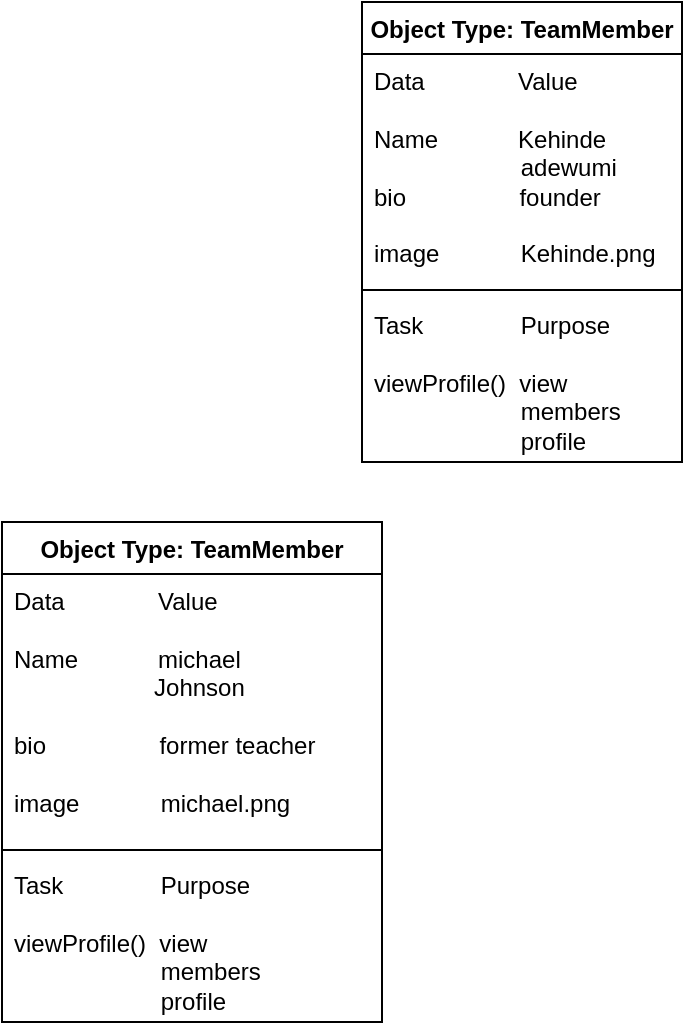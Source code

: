 <mxfile version="26.0.14">
  <diagram name="Page-1" id="QfGHe44pwrQFZm1BWBQ0">
    <mxGraphModel dx="594" dy="1624" grid="1" gridSize="10" guides="1" tooltips="1" connect="1" arrows="1" fold="1" page="1" pageScale="1" pageWidth="850" pageHeight="1100" math="0" shadow="0">
      <root>
        <mxCell id="0" />
        <mxCell id="1" parent="0" />
        <mxCell id="OoY4fDQstjaH6nEGvd8q-1" value="Object Type: TeamMember" style="swimlane;fontStyle=1;align=center;verticalAlign=top;childLayout=stackLayout;horizontal=1;startSize=26;horizontalStack=0;resizeParent=1;resizeParentMax=0;resizeLast=0;collapsible=1;marginBottom=0;whiteSpace=wrap;html=1;" vertex="1" parent="1">
          <mxGeometry x="280" y="90" width="160" height="230" as="geometry" />
        </mxCell>
        <mxCell id="OoY4fDQstjaH6nEGvd8q-2" value="Data&amp;nbsp; &amp;nbsp; &amp;nbsp; &amp;nbsp; &amp;nbsp; &amp;nbsp; &amp;nbsp; Value&lt;div&gt;&lt;br&gt;&lt;div&gt;Name&amp;nbsp; &amp;nbsp; &amp;nbsp; &amp;nbsp; &amp;nbsp; &amp;nbsp; Kehinde &lt;span style=&quot;white-space: pre;&quot;&gt;&#x9;&lt;/span&gt;&lt;span style=&quot;white-space: pre;&quot;&gt;&#x9;&lt;/span&gt;&amp;nbsp; &amp;nbsp; &amp;nbsp; adewumi&lt;/div&gt;&lt;div&gt;bio&amp;nbsp; &amp;nbsp; &amp;nbsp; &amp;nbsp; &amp;nbsp; &amp;nbsp; &amp;nbsp; &amp;nbsp; &amp;nbsp;founder&lt;/div&gt;&lt;div&gt;&lt;br&gt;&lt;/div&gt;&lt;div&gt;image&lt;span style=&quot;white-space: pre;&quot;&gt;&#x9;&lt;/span&gt;&amp;nbsp; &amp;nbsp; &amp;nbsp; Kehinde.png&lt;/div&gt;&lt;/div&gt;" style="text;strokeColor=none;fillColor=none;align=left;verticalAlign=top;spacingLeft=4;spacingRight=4;overflow=hidden;rotatable=0;points=[[0,0.5],[1,0.5]];portConstraint=eastwest;whiteSpace=wrap;html=1;" vertex="1" parent="OoY4fDQstjaH6nEGvd8q-1">
          <mxGeometry y="26" width="160" height="114" as="geometry" />
        </mxCell>
        <mxCell id="OoY4fDQstjaH6nEGvd8q-3" value="" style="line;strokeWidth=1;fillColor=none;align=left;verticalAlign=middle;spacingTop=-1;spacingLeft=3;spacingRight=3;rotatable=0;labelPosition=right;points=[];portConstraint=eastwest;strokeColor=inherit;" vertex="1" parent="OoY4fDQstjaH6nEGvd8q-1">
          <mxGeometry y="140" width="160" height="8" as="geometry" />
        </mxCell>
        <mxCell id="OoY4fDQstjaH6nEGvd8q-4" value="Task&amp;nbsp;&lt;span style=&quot;white-space: pre;&quot;&gt;&#x9;&lt;/span&gt;&amp;nbsp; &amp;nbsp; &amp;nbsp; Purpose&lt;div&gt;&lt;br&gt;&lt;div&gt;viewProfile()&amp;nbsp; view &lt;span style=&quot;white-space: pre;&quot;&gt;&#x9;&lt;/span&gt;&lt;span style=&quot;white-space: pre;&quot;&gt;&#x9;&lt;/span&gt;&amp;nbsp; &amp;nbsp; &amp;nbsp; &amp;nbsp; &amp;nbsp; &amp;nbsp; &amp;nbsp; &amp;nbsp; &amp;nbsp; &amp;nbsp; &amp;nbsp; &amp;nbsp; &amp;nbsp; members &lt;span style=&quot;white-space: pre;&quot;&gt;&#x9;&lt;/span&gt;&lt;span style=&quot;white-space: pre;&quot;&gt;&#x9;&lt;/span&gt;&amp;nbsp; &amp;nbsp; &amp;nbsp; profile&lt;/div&gt;&lt;/div&gt;" style="text;strokeColor=none;fillColor=none;align=left;verticalAlign=top;spacingLeft=4;spacingRight=4;overflow=hidden;rotatable=0;points=[[0,0.5],[1,0.5]];portConstraint=eastwest;whiteSpace=wrap;html=1;" vertex="1" parent="OoY4fDQstjaH6nEGvd8q-1">
          <mxGeometry y="148" width="160" height="82" as="geometry" />
        </mxCell>
        <mxCell id="OoY4fDQstjaH6nEGvd8q-10" value="Object Type: TeamMember" style="swimlane;fontStyle=1;align=center;verticalAlign=top;childLayout=stackLayout;horizontal=1;startSize=26;horizontalStack=0;resizeParent=1;resizeParentMax=0;resizeLast=0;collapsible=1;marginBottom=0;whiteSpace=wrap;html=1;" vertex="1" parent="1">
          <mxGeometry x="100" y="350" width="190" height="250" as="geometry" />
        </mxCell>
        <mxCell id="OoY4fDQstjaH6nEGvd8q-11" value="Data&amp;nbsp; &amp;nbsp; &amp;nbsp; &amp;nbsp; &amp;nbsp; &amp;nbsp; &amp;nbsp; Value&lt;div&gt;&lt;br&gt;&lt;div&gt;Name&amp;nbsp; &amp;nbsp; &amp;nbsp; &amp;nbsp; &amp;nbsp; &amp;nbsp; michael&amp;nbsp;&lt;span style=&quot;white-space: pre;&quot;&gt;&#x9;&lt;/span&gt;&lt;span style=&quot;white-space: pre;&quot;&gt;&#x9;&lt;/span&gt;&amp;nbsp; &amp;nbsp; &amp;nbsp; &lt;span style=&quot;white-space: pre;&quot;&gt;&#x9;&lt;/span&gt;&lt;span style=&quot;white-space: pre;&quot;&gt;&#x9;&lt;/span&gt;&amp;nbsp; &amp;nbsp; &amp;nbsp;Johnson&lt;/div&gt;&lt;div&gt;&lt;br&gt;&lt;/div&gt;&lt;div&gt;bio&amp;nbsp; &amp;nbsp; &amp;nbsp; &amp;nbsp; &amp;nbsp; &amp;nbsp; &amp;nbsp; &amp;nbsp; &amp;nbsp;former teacher&lt;/div&gt;&lt;div&gt;&lt;br&gt;&lt;/div&gt;&lt;div&gt;image&lt;span style=&quot;white-space: pre;&quot;&gt;&#x9;&lt;/span&gt;&amp;nbsp; &amp;nbsp; &amp;nbsp; michael.png&lt;/div&gt;&lt;/div&gt;" style="text;strokeColor=none;fillColor=none;align=left;verticalAlign=top;spacingLeft=4;spacingRight=4;overflow=hidden;rotatable=0;points=[[0,0.5],[1,0.5]];portConstraint=eastwest;whiteSpace=wrap;html=1;" vertex="1" parent="OoY4fDQstjaH6nEGvd8q-10">
          <mxGeometry y="26" width="190" height="134" as="geometry" />
        </mxCell>
        <mxCell id="OoY4fDQstjaH6nEGvd8q-12" value="" style="line;strokeWidth=1;fillColor=none;align=left;verticalAlign=middle;spacingTop=-1;spacingLeft=3;spacingRight=3;rotatable=0;labelPosition=right;points=[];portConstraint=eastwest;strokeColor=inherit;" vertex="1" parent="OoY4fDQstjaH6nEGvd8q-10">
          <mxGeometry y="160" width="190" height="8" as="geometry" />
        </mxCell>
        <mxCell id="OoY4fDQstjaH6nEGvd8q-13" value="Task&amp;nbsp;&lt;span style=&quot;white-space: pre;&quot;&gt;&#x9;&lt;/span&gt;&amp;nbsp; &amp;nbsp; &amp;nbsp; Purpose&lt;div&gt;&lt;br&gt;&lt;div&gt;viewProfile()&amp;nbsp; view &lt;span style=&quot;white-space: pre;&quot;&gt;&#x9;&lt;/span&gt;&lt;span style=&quot;white-space: pre;&quot;&gt;&#x9;&lt;/span&gt;&amp;nbsp; &amp;nbsp; &amp;nbsp; &amp;nbsp; &amp;nbsp; &amp;nbsp; &amp;nbsp; &amp;nbsp; &amp;nbsp; &amp;nbsp; &amp;nbsp; &amp;nbsp; &amp;nbsp; &amp;nbsp; &amp;nbsp; &amp;nbsp; &amp;nbsp; &amp;nbsp; members &lt;span style=&quot;white-space: pre;&quot;&gt;&#x9;&lt;/span&gt;&lt;span style=&quot;white-space: pre;&quot;&gt;&#x9;&lt;/span&gt;&amp;nbsp; &amp;nbsp; &amp;nbsp; &amp;nbsp; &amp;nbsp; &amp;nbsp; &amp;nbsp; &amp;nbsp; &amp;nbsp; &amp;nbsp; &amp;nbsp; &amp;nbsp; &amp;nbsp; &amp;nbsp; profile&lt;/div&gt;&lt;/div&gt;" style="text;strokeColor=none;fillColor=none;align=left;verticalAlign=top;spacingLeft=4;spacingRight=4;overflow=hidden;rotatable=0;points=[[0,0.5],[1,0.5]];portConstraint=eastwest;whiteSpace=wrap;html=1;" vertex="1" parent="OoY4fDQstjaH6nEGvd8q-10">
          <mxGeometry y="168" width="190" height="82" as="geometry" />
        </mxCell>
      </root>
    </mxGraphModel>
  </diagram>
</mxfile>
